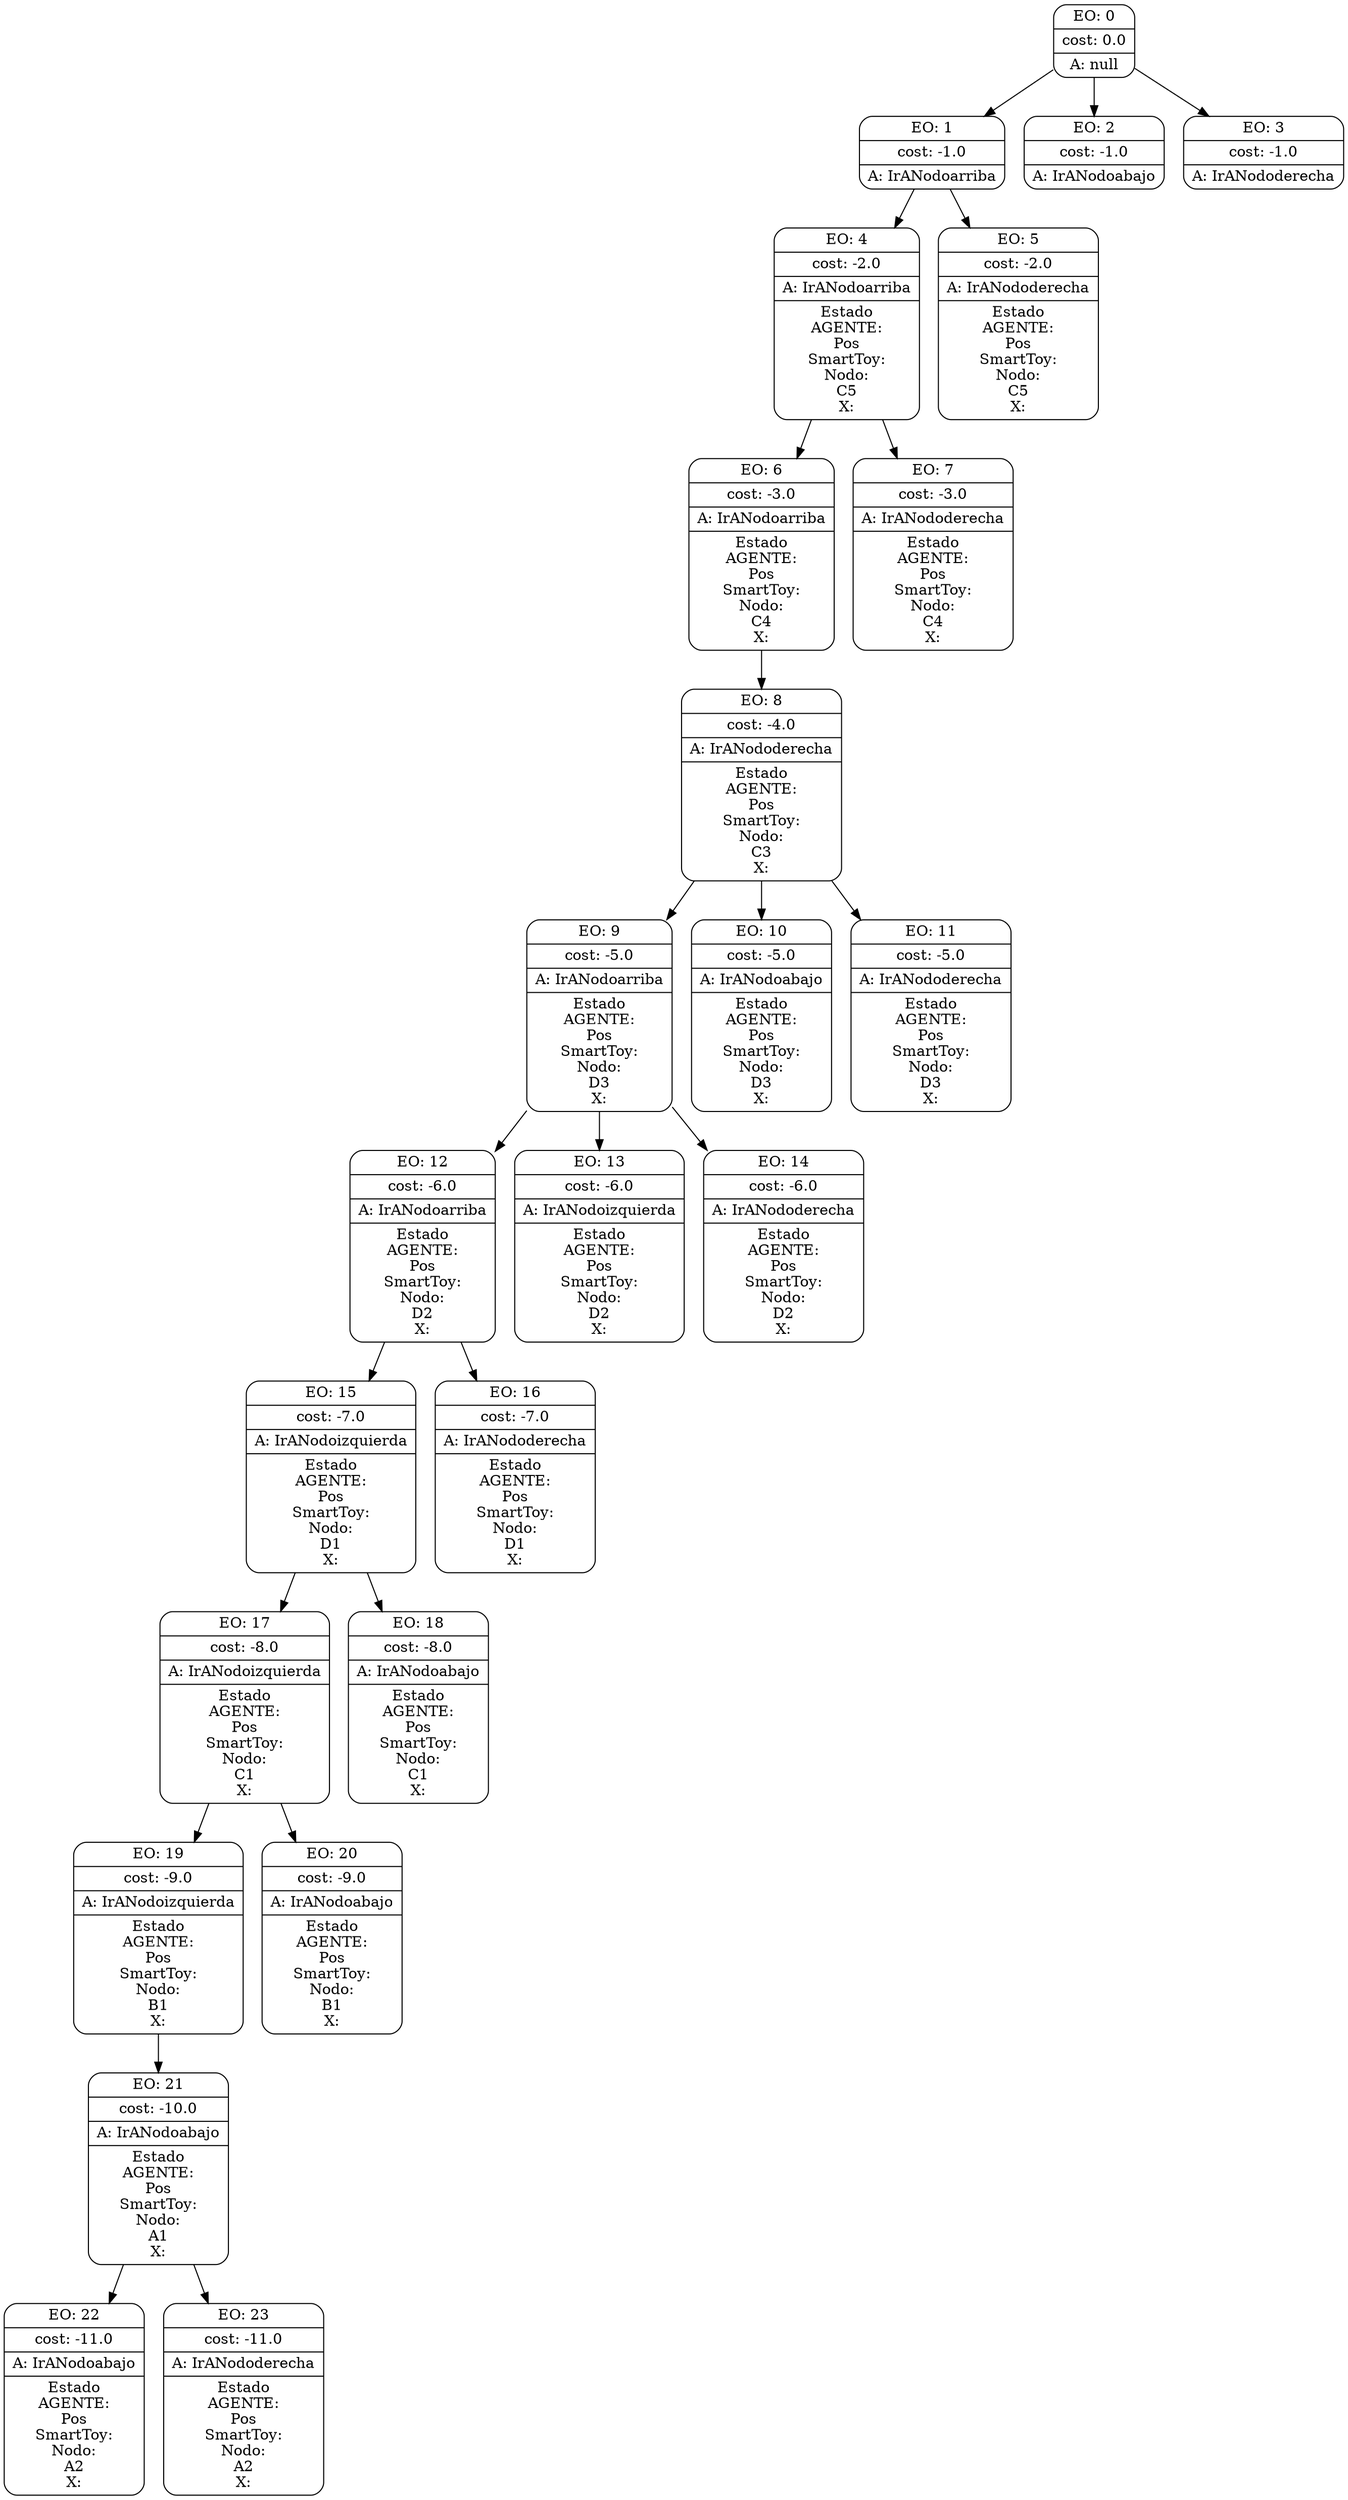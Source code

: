 digraph g {
node [shape = Mrecord];
nodo0[label="{EO: 0|cost: 0.0|A: null}"]
nodo1[label="{EO: 1|cost: -1.0|A: IrANodoarriba
}"]
nodo4[label="{EO: 4|cost: -2.0|A: IrANodoarriba
|Estado\nAGENTE:\n
Pos\nSmartToy:\nNodo:\nC5\nX:\n

}"]
nodo6[label="{EO: 6|cost: -3.0|A: IrANodoarriba
|Estado\nAGENTE:\n
Pos\nSmartToy:\nNodo:\nC4\nX:\n

}"]
nodo8[label="{EO: 8|cost: -4.0|A: IrANododerecha
|Estado\nAGENTE:\n
Pos\nSmartToy:\nNodo:\nC3\nX:\n

}"]
nodo9[label="{EO: 9|cost: -5.0|A: IrANodoarriba
|Estado\nAGENTE:\n
Pos\nSmartToy:\nNodo:\nD3\nX:\n

}"]
nodo12[label="{EO: 12|cost: -6.0|A: IrANodoarriba
|Estado\nAGENTE:\n
Pos\nSmartToy:\nNodo:\nD2\nX:\n

}"]
nodo15[label="{EO: 15|cost: -7.0|A: IrANodoizquierda
|Estado\nAGENTE:\n
Pos\nSmartToy:\nNodo:\nD1\nX:\n

}"]
nodo17[label="{EO: 17|cost: -8.0|A: IrANodoizquierda
|Estado\nAGENTE:\n
Pos\nSmartToy:\nNodo:\nC1\nX:\n

}"]
nodo19[label="{EO: 19|cost: -9.0|A: IrANodoizquierda
|Estado\nAGENTE:\n
Pos\nSmartToy:\nNodo:\nB1\nX:\n

}"]
nodo21[label="{EO: 21|cost: -10.0|A: IrANodoabajo
|Estado\nAGENTE:\n
Pos\nSmartToy:\nNodo:\nA1\nX:\n

}"]
nodo22[label="{EO: 22|cost: -11.0|A: IrANodoabajo
|Estado\nAGENTE:\n
Pos\nSmartToy:\nNodo:\nA2\nX:\n

}"]

nodo21 -> nodo22;
nodo23[label="{EO: 23|cost: -11.0|A: IrANododerecha
|Estado\nAGENTE:\n
Pos\nSmartToy:\nNodo:\nA2\nX:\n

}"]

nodo21 -> nodo23;

nodo19 -> nodo21;

nodo17 -> nodo19;
nodo20[label="{EO: 20|cost: -9.0|A: IrANodoabajo
|Estado\nAGENTE:\n
Pos\nSmartToy:\nNodo:\nB1\nX:\n

}"]

nodo17 -> nodo20;

nodo15 -> nodo17;
nodo18[label="{EO: 18|cost: -8.0|A: IrANodoabajo
|Estado\nAGENTE:\n
Pos\nSmartToy:\nNodo:\nC1\nX:\n

}"]

nodo15 -> nodo18;

nodo12 -> nodo15;
nodo16[label="{EO: 16|cost: -7.0|A: IrANododerecha
|Estado\nAGENTE:\n
Pos\nSmartToy:\nNodo:\nD1\nX:\n

}"]

nodo12 -> nodo16;

nodo9 -> nodo12;
nodo13[label="{EO: 13|cost: -6.0|A: IrANodoizquierda
|Estado\nAGENTE:\n
Pos\nSmartToy:\nNodo:\nD2\nX:\n

}"]

nodo9 -> nodo13;
nodo14[label="{EO: 14|cost: -6.0|A: IrANododerecha
|Estado\nAGENTE:\n
Pos\nSmartToy:\nNodo:\nD2\nX:\n

}"]

nodo9 -> nodo14;

nodo8 -> nodo9;
nodo10[label="{EO: 10|cost: -5.0|A: IrANodoabajo
|Estado\nAGENTE:\n
Pos\nSmartToy:\nNodo:\nD3\nX:\n

}"]

nodo8 -> nodo10;
nodo11[label="{EO: 11|cost: -5.0|A: IrANododerecha
|Estado\nAGENTE:\n
Pos\nSmartToy:\nNodo:\nD3\nX:\n

}"]

nodo8 -> nodo11;

nodo6 -> nodo8;

nodo4 -> nodo6;
nodo7[label="{EO: 7|cost: -3.0|A: IrANododerecha
|Estado\nAGENTE:\n
Pos\nSmartToy:\nNodo:\nC4\nX:\n

}"]

nodo4 -> nodo7;

nodo1 -> nodo4;
nodo5[label="{EO: 5|cost: -2.0|A: IrANododerecha
|Estado\nAGENTE:\n
Pos\nSmartToy:\nNodo:\nC5\nX:\n

}"]

nodo1 -> nodo5;

nodo0 -> nodo1;
nodo2[label="{EO: 2|cost: -1.0|A: IrANodoabajo
}"]

nodo0 -> nodo2;
nodo3[label="{EO: 3|cost: -1.0|A: IrANododerecha
}"]

nodo0 -> nodo3;


}